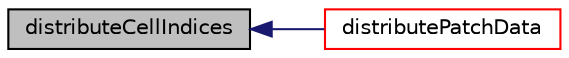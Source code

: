 digraph "distributeCellIndices"
{
  bgcolor="transparent";
  edge [fontname="Helvetica",fontsize="10",labelfontname="Helvetica",labelfontsize="10"];
  node [fontname="Helvetica",fontsize="10",shape=record];
  rankdir="LR";
  Node1 [label="distributeCellIndices",height=0.2,width=0.4,color="black", fillcolor="grey75", style="filled", fontcolor="black"];
  Node1 -> Node2 [dir="back",color="midnightblue",fontsize="10",style="solid",fontname="Helvetica"];
  Node2 [label="distributePatchData",height=0.2,width=0.4,color="red",URL="$a01438.html#a91e5b89db099700a72284f452caa00aa",tooltip="Distribute list of patch data. "];
}
